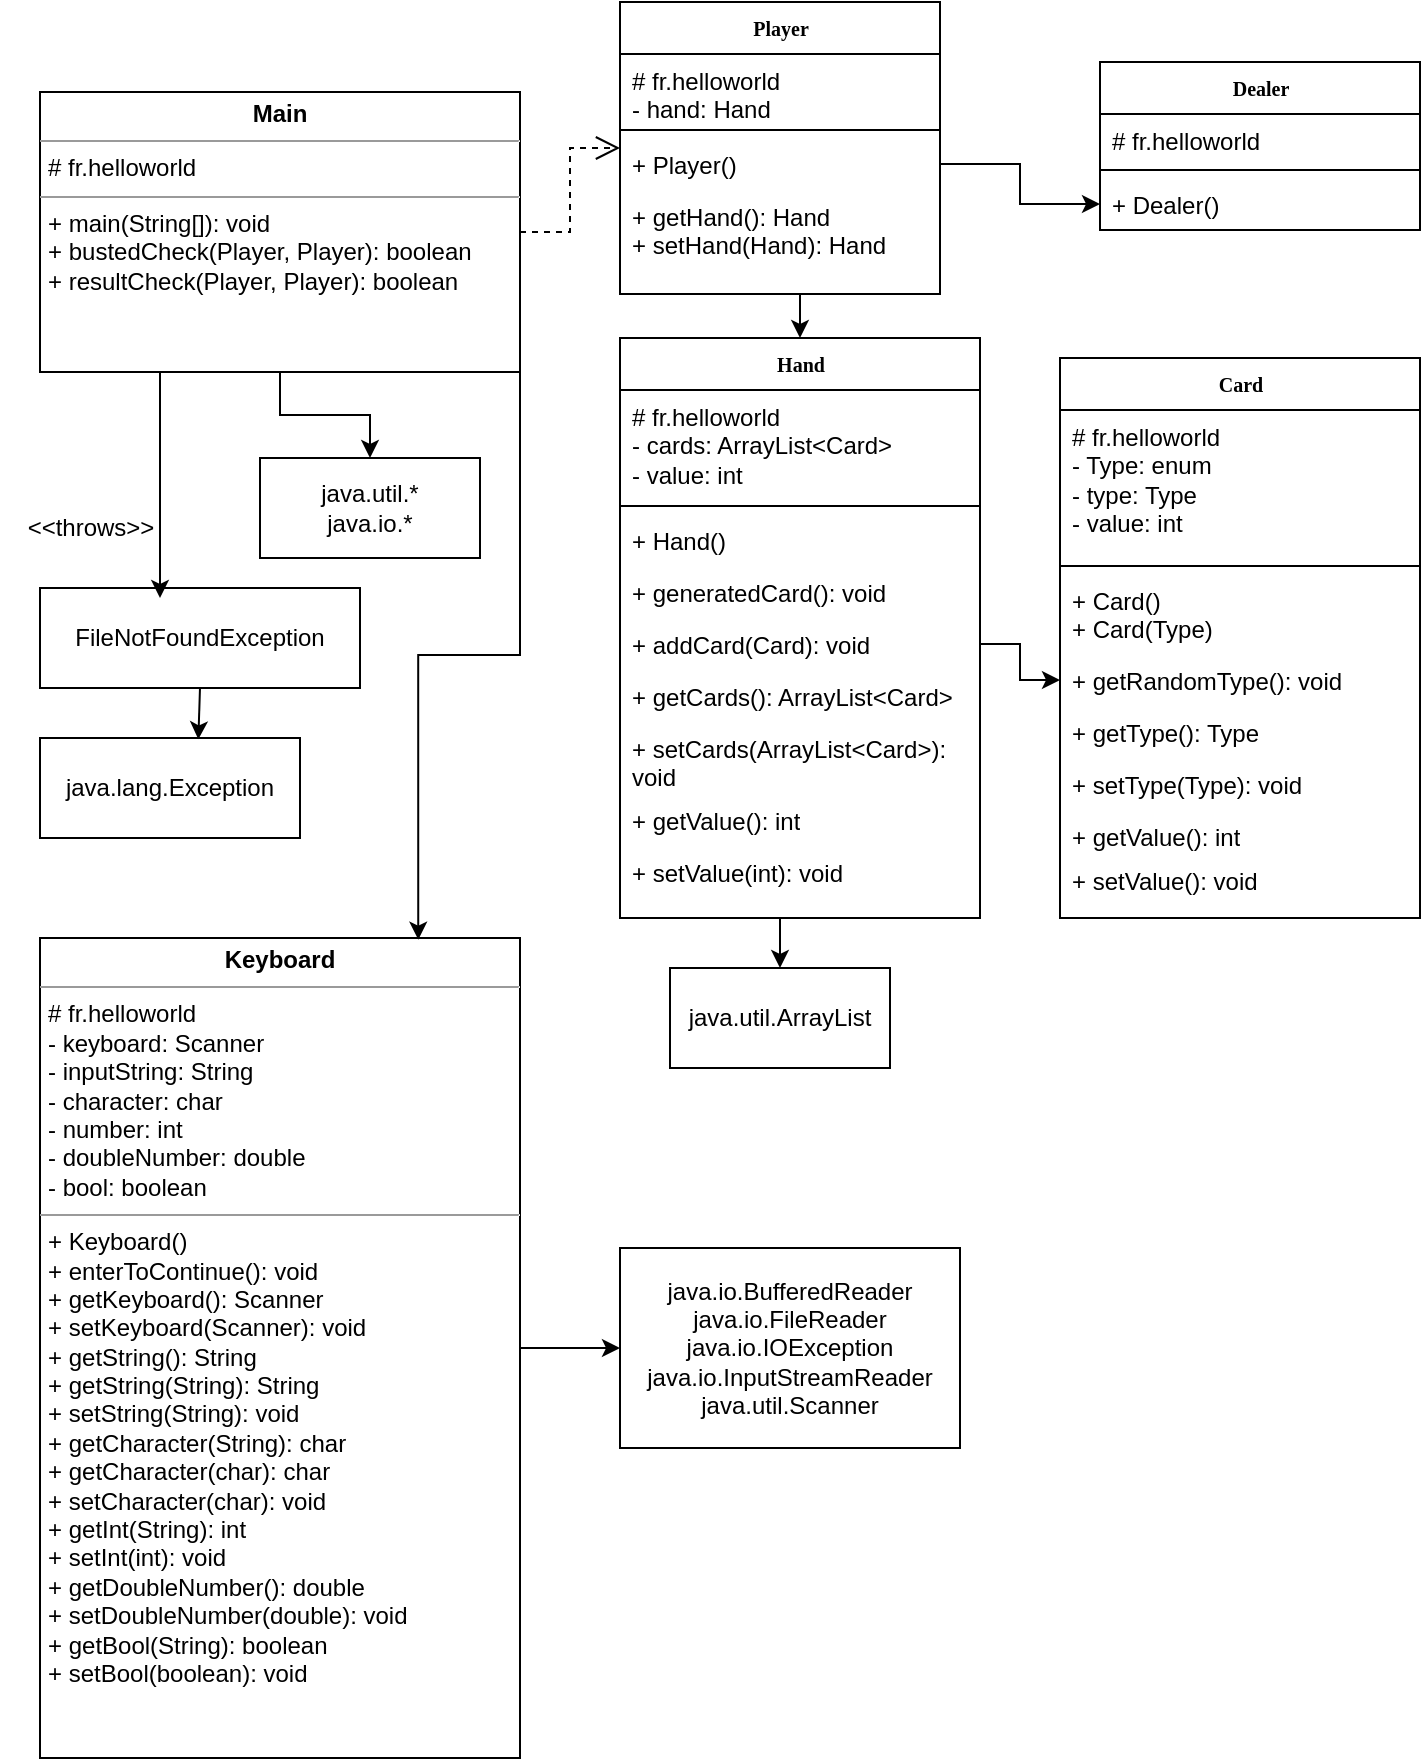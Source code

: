 <mxfile version="22.0.4" type="device">
  <diagram name="Page-1" id="c4acf3e9-155e-7222-9cf6-157b1a14988f">
    <mxGraphModel dx="620" dy="946" grid="1" gridSize="10" guides="1" tooltips="1" connect="1" arrows="1" fold="1" page="1" pageScale="1" pageWidth="850" pageHeight="1100" background="none" math="0" shadow="0">
      <root>
        <mxCell id="0" />
        <mxCell id="1" parent="0" />
        <mxCell id="wNpKbKv7Wcfl77VTRZFp-8" style="edgeStyle=orthogonalEdgeStyle;rounded=0;orthogonalLoop=1;jettySize=auto;html=1;exitX=0.5;exitY=1;exitDx=0;exitDy=0;entryX=0.5;entryY=0;entryDx=0;entryDy=0;" edge="1" parent="1" source="17acba5748e5396b-20" target="17acba5748e5396b-30">
          <mxGeometry relative="1" as="geometry" />
        </mxCell>
        <mxCell id="17acba5748e5396b-20" value="&lt;b&gt;Player&lt;/b&gt;" style="swimlane;html=1;fontStyle=0;childLayout=stackLayout;horizontal=1;startSize=26;fillColor=none;horizontalStack=0;resizeParent=1;resizeLast=0;collapsible=1;marginBottom=0;swimlaneFillColor=#ffffff;rounded=0;shadow=0;comic=0;labelBackgroundColor=none;strokeWidth=1;fontFamily=Verdana;fontSize=10;align=center;" parent="1" vertex="1">
          <mxGeometry x="350" y="42" width="160" height="146" as="geometry" />
        </mxCell>
        <mxCell id="17acba5748e5396b-21" value="# fr.helloworld&lt;br&gt;- hand: Hand&amp;nbsp;" style="text;html=1;strokeColor=none;fillColor=none;align=left;verticalAlign=top;spacingLeft=4;spacingRight=4;whiteSpace=wrap;overflow=hidden;rotatable=0;points=[[0,0.5],[1,0.5]];portConstraint=eastwest;" parent="17acba5748e5396b-20" vertex="1">
          <mxGeometry y="26" width="160" height="34" as="geometry" />
        </mxCell>
        <mxCell id="wNpKbKv7Wcfl77VTRZFp-44" value="" style="line;strokeWidth=1;fillColor=none;align=left;verticalAlign=middle;spacingTop=-1;spacingLeft=3;spacingRight=3;rotatable=0;labelPosition=right;points=[];portConstraint=eastwest;strokeColor=inherit;" vertex="1" parent="17acba5748e5396b-20">
          <mxGeometry y="60" width="160" height="8" as="geometry" />
        </mxCell>
        <mxCell id="17acba5748e5396b-24" value="+ Player()" style="text;html=1;strokeColor=none;fillColor=none;align=left;verticalAlign=top;spacingLeft=4;spacingRight=4;whiteSpace=wrap;overflow=hidden;rotatable=0;points=[[0,0.5],[1,0.5]];portConstraint=eastwest;" parent="17acba5748e5396b-20" vertex="1">
          <mxGeometry y="68" width="160" height="26" as="geometry" />
        </mxCell>
        <mxCell id="17acba5748e5396b-26" value="+ getHand(): Hand&lt;br&gt;+ setHand(Hand): Hand" style="text;html=1;strokeColor=none;fillColor=none;align=left;verticalAlign=top;spacingLeft=4;spacingRight=4;whiteSpace=wrap;overflow=hidden;rotatable=0;points=[[0,0.5],[1,0.5]];portConstraint=eastwest;" parent="17acba5748e5396b-20" vertex="1">
          <mxGeometry y="94" width="160" height="52" as="geometry" />
        </mxCell>
        <mxCell id="wNpKbKv7Wcfl77VTRZFp-12" style="edgeStyle=orthogonalEdgeStyle;rounded=0;orthogonalLoop=1;jettySize=auto;html=1;exitX=0.5;exitY=1;exitDx=0;exitDy=0;entryX=0.5;entryY=0;entryDx=0;entryDy=0;" edge="1" parent="1" source="17acba5748e5396b-30" target="wNpKbKv7Wcfl77VTRZFp-11">
          <mxGeometry relative="1" as="geometry" />
        </mxCell>
        <mxCell id="17acba5748e5396b-30" value="&lt;b&gt;Hand&lt;/b&gt;" style="swimlane;html=1;fontStyle=0;childLayout=stackLayout;horizontal=1;startSize=26;fillColor=none;horizontalStack=0;resizeParent=1;resizeLast=0;collapsible=1;marginBottom=0;swimlaneFillColor=#ffffff;rounded=0;shadow=0;comic=0;labelBackgroundColor=none;strokeWidth=1;fontFamily=Verdana;fontSize=10;align=center;" parent="1" vertex="1">
          <mxGeometry x="350" y="210" width="180" height="290" as="geometry" />
        </mxCell>
        <mxCell id="17acba5748e5396b-31" value="# fr.helloworld&lt;br&gt;- cards: ArrayList&amp;lt;Card&amp;gt;&lt;br&gt;- value: int" style="text;html=1;strokeColor=none;fillColor=none;align=left;verticalAlign=top;spacingLeft=4;spacingRight=4;whiteSpace=wrap;overflow=hidden;rotatable=0;points=[[0,0.5],[1,0.5]];portConstraint=eastwest;" parent="17acba5748e5396b-30" vertex="1">
          <mxGeometry y="26" width="180" height="54" as="geometry" />
        </mxCell>
        <mxCell id="wNpKbKv7Wcfl77VTRZFp-45" value="" style="line;strokeWidth=1;fillColor=none;align=left;verticalAlign=middle;spacingTop=-1;spacingLeft=3;spacingRight=3;rotatable=0;labelPosition=right;points=[];portConstraint=eastwest;strokeColor=inherit;" vertex="1" parent="17acba5748e5396b-30">
          <mxGeometry y="80" width="180" height="8" as="geometry" />
        </mxCell>
        <mxCell id="17acba5748e5396b-32" value="+ Hand()" style="text;html=1;strokeColor=none;fillColor=none;align=left;verticalAlign=top;spacingLeft=4;spacingRight=4;whiteSpace=wrap;overflow=hidden;rotatable=0;points=[[0,0.5],[1,0.5]];portConstraint=eastwest;" parent="17acba5748e5396b-30" vertex="1">
          <mxGeometry y="88" width="180" height="26" as="geometry" />
        </mxCell>
        <mxCell id="17acba5748e5396b-33" value="+ generatedCard(): void" style="text;html=1;strokeColor=none;fillColor=none;align=left;verticalAlign=top;spacingLeft=4;spacingRight=4;whiteSpace=wrap;overflow=hidden;rotatable=0;points=[[0,0.5],[1,0.5]];portConstraint=eastwest;" parent="17acba5748e5396b-30" vertex="1">
          <mxGeometry y="114" width="180" height="26" as="geometry" />
        </mxCell>
        <mxCell id="wNpKbKv7Wcfl77VTRZFp-3" value="+ addCard(Card): void" style="text;strokeColor=none;fillColor=none;align=left;verticalAlign=top;spacingLeft=4;spacingRight=4;overflow=hidden;rotatable=0;points=[[0,0.5],[1,0.5]];portConstraint=eastwest;whiteSpace=wrap;html=1;" vertex="1" parent="17acba5748e5396b-30">
          <mxGeometry y="140" width="180" height="26" as="geometry" />
        </mxCell>
        <mxCell id="wNpKbKv7Wcfl77VTRZFp-7" value="+ getCards(): ArrayList&amp;lt;Card&amp;gt;" style="text;strokeColor=none;fillColor=none;align=left;verticalAlign=top;spacingLeft=4;spacingRight=4;overflow=hidden;rotatable=0;points=[[0,0.5],[1,0.5]];portConstraint=eastwest;whiteSpace=wrap;html=1;" vertex="1" parent="17acba5748e5396b-30">
          <mxGeometry y="166" width="180" height="26" as="geometry" />
        </mxCell>
        <mxCell id="wNpKbKv7Wcfl77VTRZFp-6" value="+ setCards(ArrayList&amp;lt;Card&amp;gt;): void" style="text;strokeColor=none;fillColor=none;align=left;verticalAlign=top;spacingLeft=4;spacingRight=4;overflow=hidden;rotatable=0;points=[[0,0.5],[1,0.5]];portConstraint=eastwest;whiteSpace=wrap;html=1;" vertex="1" parent="17acba5748e5396b-30">
          <mxGeometry y="192" width="180" height="36" as="geometry" />
        </mxCell>
        <mxCell id="wNpKbKv7Wcfl77VTRZFp-5" value="+ getValue(): int" style="text;strokeColor=none;fillColor=none;align=left;verticalAlign=top;spacingLeft=4;spacingRight=4;overflow=hidden;rotatable=0;points=[[0,0.5],[1,0.5]];portConstraint=eastwest;whiteSpace=wrap;html=1;" vertex="1" parent="17acba5748e5396b-30">
          <mxGeometry y="228" width="180" height="26" as="geometry" />
        </mxCell>
        <mxCell id="wNpKbKv7Wcfl77VTRZFp-4" value="+ setValue(int): void" style="text;strokeColor=none;fillColor=none;align=left;verticalAlign=top;spacingLeft=4;spacingRight=4;overflow=hidden;rotatable=0;points=[[0,0.5],[1,0.5]];portConstraint=eastwest;whiteSpace=wrap;html=1;" vertex="1" parent="17acba5748e5396b-30">
          <mxGeometry y="254" width="180" height="26" as="geometry" />
        </mxCell>
        <mxCell id="5d2195bd80daf111-21" style="edgeStyle=orthogonalEdgeStyle;rounded=0;html=1;labelBackgroundColor=none;startFill=0;endArrow=open;endFill=0;endSize=10;fontFamily=Verdana;fontSize=10;dashed=1;" parent="1" source="5d2195bd80daf111-18" target="17acba5748e5396b-20" edge="1">
          <mxGeometry relative="1" as="geometry" />
        </mxCell>
        <mxCell id="wNpKbKv7Wcfl77VTRZFp-10" style="edgeStyle=orthogonalEdgeStyle;rounded=0;orthogonalLoop=1;jettySize=auto;html=1;exitX=0.5;exitY=1;exitDx=0;exitDy=0;entryX=0.5;entryY=0;entryDx=0;entryDy=0;" edge="1" parent="1" source="5d2195bd80daf111-18" target="wNpKbKv7Wcfl77VTRZFp-9">
          <mxGeometry relative="1" as="geometry" />
        </mxCell>
        <mxCell id="5d2195bd80daf111-18" value="&lt;p style=&quot;margin:0px;margin-top:4px;text-align:center;&quot;&gt;&lt;b&gt;Main&lt;/b&gt;&lt;/p&gt;&lt;hr size=&quot;1&quot;&gt;&lt;p style=&quot;margin:0px;margin-left:4px;&quot;&gt;# fr.helloworld&lt;/p&gt;&lt;hr size=&quot;1&quot;&gt;&lt;p style=&quot;margin:0px;margin-left:4px;&quot;&gt;+ main(String[]): void&lt;br&gt;+ bustedCheck(Player, Player): boolean&lt;/p&gt;&lt;p style=&quot;margin:0px;margin-left:4px;&quot;&gt;+ resultCheck(Player, Player): boolean&lt;br&gt;&lt;/p&gt;" style="verticalAlign=top;align=left;overflow=fill;fontSize=12;fontFamily=Helvetica;html=1;rounded=0;shadow=0;comic=0;labelBackgroundColor=none;strokeWidth=1" parent="1" vertex="1">
          <mxGeometry x="60" y="87" width="240" height="140" as="geometry" />
        </mxCell>
        <mxCell id="wNpKbKv7Wcfl77VTRZFp-9" value="java.util.*&lt;br&gt;java.io.*" style="html=1;whiteSpace=wrap;" vertex="1" parent="1">
          <mxGeometry x="170" y="270" width="110" height="50" as="geometry" />
        </mxCell>
        <mxCell id="wNpKbKv7Wcfl77VTRZFp-11" value="java.util.ArrayList" style="html=1;whiteSpace=wrap;" vertex="1" parent="1">
          <mxGeometry x="375" y="525" width="110" height="50" as="geometry" />
        </mxCell>
        <mxCell id="wNpKbKv7Wcfl77VTRZFp-13" value="&lt;b&gt;Card&lt;/b&gt;" style="swimlane;html=1;fontStyle=0;childLayout=stackLayout;horizontal=1;startSize=26;fillColor=none;horizontalStack=0;resizeParent=1;resizeLast=0;collapsible=1;marginBottom=0;swimlaneFillColor=#ffffff;rounded=0;shadow=0;comic=0;labelBackgroundColor=none;strokeWidth=1;fontFamily=Verdana;fontSize=10;align=center;" vertex="1" parent="1">
          <mxGeometry x="570" y="220" width="180" height="280" as="geometry" />
        </mxCell>
        <mxCell id="wNpKbKv7Wcfl77VTRZFp-14" value="# fr.helloworld&lt;br&gt;- Type: enum&lt;br&gt;- type: Type&lt;br&gt;- value: int" style="text;html=1;strokeColor=none;fillColor=none;align=left;verticalAlign=top;spacingLeft=4;spacingRight=4;whiteSpace=wrap;overflow=hidden;rotatable=0;points=[[0,0.5],[1,0.5]];portConstraint=eastwest;" vertex="1" parent="wNpKbKv7Wcfl77VTRZFp-13">
          <mxGeometry y="26" width="180" height="74" as="geometry" />
        </mxCell>
        <mxCell id="wNpKbKv7Wcfl77VTRZFp-46" value="" style="line;strokeWidth=1;fillColor=none;align=left;verticalAlign=middle;spacingTop=-1;spacingLeft=3;spacingRight=3;rotatable=0;labelPosition=right;points=[];portConstraint=eastwest;strokeColor=inherit;" vertex="1" parent="wNpKbKv7Wcfl77VTRZFp-13">
          <mxGeometry y="100" width="180" height="8" as="geometry" />
        </mxCell>
        <mxCell id="wNpKbKv7Wcfl77VTRZFp-15" value="+ Card()&lt;br&gt;+ Card(Type)" style="text;html=1;strokeColor=none;fillColor=none;align=left;verticalAlign=top;spacingLeft=4;spacingRight=4;whiteSpace=wrap;overflow=hidden;rotatable=0;points=[[0,0.5],[1,0.5]];portConstraint=eastwest;" vertex="1" parent="wNpKbKv7Wcfl77VTRZFp-13">
          <mxGeometry y="108" width="180" height="40" as="geometry" />
        </mxCell>
        <mxCell id="wNpKbKv7Wcfl77VTRZFp-16" value="+ getRandomType(): void" style="text;html=1;strokeColor=none;fillColor=none;align=left;verticalAlign=top;spacingLeft=4;spacingRight=4;whiteSpace=wrap;overflow=hidden;rotatable=0;points=[[0,0.5],[1,0.5]];portConstraint=eastwest;" vertex="1" parent="wNpKbKv7Wcfl77VTRZFp-13">
          <mxGeometry y="148" width="180" height="26" as="geometry" />
        </mxCell>
        <mxCell id="wNpKbKv7Wcfl77VTRZFp-17" value="+ getType(): Type" style="text;strokeColor=none;fillColor=none;align=left;verticalAlign=top;spacingLeft=4;spacingRight=4;overflow=hidden;rotatable=0;points=[[0,0.5],[1,0.5]];portConstraint=eastwest;whiteSpace=wrap;html=1;" vertex="1" parent="wNpKbKv7Wcfl77VTRZFp-13">
          <mxGeometry y="174" width="180" height="26" as="geometry" />
        </mxCell>
        <mxCell id="wNpKbKv7Wcfl77VTRZFp-18" value="+ setType(Type): void" style="text;strokeColor=none;fillColor=none;align=left;verticalAlign=top;spacingLeft=4;spacingRight=4;overflow=hidden;rotatable=0;points=[[0,0.5],[1,0.5]];portConstraint=eastwest;whiteSpace=wrap;html=1;" vertex="1" parent="wNpKbKv7Wcfl77VTRZFp-13">
          <mxGeometry y="200" width="180" height="26" as="geometry" />
        </mxCell>
        <mxCell id="wNpKbKv7Wcfl77VTRZFp-19" value="+ getValue(): int" style="text;strokeColor=none;fillColor=none;align=left;verticalAlign=top;spacingLeft=4;spacingRight=4;overflow=hidden;rotatable=0;points=[[0,0.5],[1,0.5]];portConstraint=eastwest;whiteSpace=wrap;html=1;" vertex="1" parent="wNpKbKv7Wcfl77VTRZFp-13">
          <mxGeometry y="226" width="180" height="22" as="geometry" />
        </mxCell>
        <mxCell id="wNpKbKv7Wcfl77VTRZFp-21" value="+ setValue(): void" style="text;strokeColor=none;fillColor=none;align=left;verticalAlign=top;spacingLeft=4;spacingRight=4;overflow=hidden;rotatable=0;points=[[0,0.5],[1,0.5]];portConstraint=eastwest;whiteSpace=wrap;html=1;" vertex="1" parent="wNpKbKv7Wcfl77VTRZFp-13">
          <mxGeometry y="248" width="180" height="26" as="geometry" />
        </mxCell>
        <mxCell id="wNpKbKv7Wcfl77VTRZFp-22" value="&lt;b&gt;Dealer&lt;/b&gt;" style="swimlane;html=1;fontStyle=0;childLayout=stackLayout;horizontal=1;startSize=26;fillColor=none;horizontalStack=0;resizeParent=1;resizeLast=0;collapsible=1;marginBottom=0;swimlaneFillColor=#ffffff;rounded=0;shadow=0;comic=0;labelBackgroundColor=none;strokeWidth=1;fontFamily=Verdana;fontSize=10;align=center;" vertex="1" parent="1">
          <mxGeometry x="590" y="72" width="160" height="84" as="geometry" />
        </mxCell>
        <mxCell id="wNpKbKv7Wcfl77VTRZFp-23" value="# fr.helloworld&amp;nbsp;" style="text;html=1;strokeColor=none;fillColor=none;align=left;verticalAlign=top;spacingLeft=4;spacingRight=4;whiteSpace=wrap;overflow=hidden;rotatable=0;points=[[0,0.5],[1,0.5]];portConstraint=eastwest;" vertex="1" parent="wNpKbKv7Wcfl77VTRZFp-22">
          <mxGeometry y="26" width="160" height="24" as="geometry" />
        </mxCell>
        <mxCell id="wNpKbKv7Wcfl77VTRZFp-47" value="" style="line;strokeWidth=1;fillColor=none;align=left;verticalAlign=middle;spacingTop=-1;spacingLeft=3;spacingRight=3;rotatable=0;labelPosition=right;points=[];portConstraint=eastwest;strokeColor=inherit;" vertex="1" parent="wNpKbKv7Wcfl77VTRZFp-22">
          <mxGeometry y="50" width="160" height="8" as="geometry" />
        </mxCell>
        <mxCell id="wNpKbKv7Wcfl77VTRZFp-24" value="+ Dealer()" style="text;html=1;strokeColor=none;fillColor=none;align=left;verticalAlign=top;spacingLeft=4;spacingRight=4;whiteSpace=wrap;overflow=hidden;rotatable=0;points=[[0,0.5],[1,0.5]];portConstraint=eastwest;" vertex="1" parent="wNpKbKv7Wcfl77VTRZFp-22">
          <mxGeometry y="58" width="160" height="26" as="geometry" />
        </mxCell>
        <mxCell id="wNpKbKv7Wcfl77VTRZFp-27" style="edgeStyle=orthogonalEdgeStyle;rounded=0;orthogonalLoop=1;jettySize=auto;html=1;exitX=1;exitY=0.5;exitDx=0;exitDy=0;entryX=0;entryY=0.5;entryDx=0;entryDy=0;" edge="1" parent="1" source="17acba5748e5396b-24" target="wNpKbKv7Wcfl77VTRZFp-24">
          <mxGeometry relative="1" as="geometry" />
        </mxCell>
        <mxCell id="wNpKbKv7Wcfl77VTRZFp-30" style="edgeStyle=orthogonalEdgeStyle;rounded=0;orthogonalLoop=1;jettySize=auto;html=1;exitX=1;exitY=0.5;exitDx=0;exitDy=0;entryX=0;entryY=0.5;entryDx=0;entryDy=0;" edge="1" parent="1" source="wNpKbKv7Wcfl77VTRZFp-3" target="wNpKbKv7Wcfl77VTRZFp-16">
          <mxGeometry relative="1" as="geometry" />
        </mxCell>
        <mxCell id="wNpKbKv7Wcfl77VTRZFp-31" value="FileNotFoundException" style="html=1;whiteSpace=wrap;" vertex="1" parent="1">
          <mxGeometry x="60" y="335" width="160" height="50" as="geometry" />
        </mxCell>
        <mxCell id="wNpKbKv7Wcfl77VTRZFp-35" style="edgeStyle=orthogonalEdgeStyle;rounded=0;orthogonalLoop=1;jettySize=auto;html=1;exitX=0.25;exitY=1;exitDx=0;exitDy=0;entryX=0.375;entryY=0.1;entryDx=0;entryDy=0;entryPerimeter=0;" edge="1" parent="1" source="5d2195bd80daf111-18" target="wNpKbKv7Wcfl77VTRZFp-31">
          <mxGeometry relative="1" as="geometry" />
        </mxCell>
        <mxCell id="wNpKbKv7Wcfl77VTRZFp-36" value="&amp;lt;&amp;lt;throws&amp;gt;&amp;gt;" style="text;html=1;align=center;verticalAlign=middle;resizable=0;points=[];autosize=1;strokeColor=none;fillColor=none;" vertex="1" parent="1">
          <mxGeometry x="40" y="290" width="90" height="30" as="geometry" />
        </mxCell>
        <mxCell id="wNpKbKv7Wcfl77VTRZFp-37" value="java.lang.Exception" style="html=1;whiteSpace=wrap;" vertex="1" parent="1">
          <mxGeometry x="60" y="410" width="130" height="50" as="geometry" />
        </mxCell>
        <mxCell id="wNpKbKv7Wcfl77VTRZFp-39" style="edgeStyle=orthogonalEdgeStyle;rounded=0;orthogonalLoop=1;jettySize=auto;html=1;exitX=0.5;exitY=1;exitDx=0;exitDy=0;entryX=0.609;entryY=0.013;entryDx=0;entryDy=0;entryPerimeter=0;" edge="1" parent="1" source="wNpKbKv7Wcfl77VTRZFp-31" target="wNpKbKv7Wcfl77VTRZFp-37">
          <mxGeometry relative="1" as="geometry" />
        </mxCell>
        <mxCell id="wNpKbKv7Wcfl77VTRZFp-42" style="edgeStyle=orthogonalEdgeStyle;rounded=0;orthogonalLoop=1;jettySize=auto;html=1;exitX=1;exitY=0.5;exitDx=0;exitDy=0;entryX=0;entryY=0.5;entryDx=0;entryDy=0;" edge="1" parent="1" source="wNpKbKv7Wcfl77VTRZFp-40" target="wNpKbKv7Wcfl77VTRZFp-41">
          <mxGeometry relative="1" as="geometry" />
        </mxCell>
        <mxCell id="wNpKbKv7Wcfl77VTRZFp-40" value="&lt;p style=&quot;margin:0px;margin-top:4px;text-align:center;&quot;&gt;&lt;b&gt;Keyboard&lt;/b&gt;&lt;/p&gt;&lt;hr size=&quot;1&quot;&gt;&lt;p style=&quot;margin:0px;margin-left:4px;&quot;&gt;# fr.helloworld&lt;/p&gt;&lt;p style=&quot;margin:0px;margin-left:4px;&quot;&gt;- keyboard: Scanner&lt;/p&gt;&lt;p style=&quot;margin:0px;margin-left:4px;&quot;&gt;- inputString: String&lt;/p&gt;&lt;p style=&quot;margin:0px;margin-left:4px;&quot;&gt;- character: char&lt;/p&gt;&lt;p style=&quot;margin:0px;margin-left:4px;&quot;&gt;- number: int&lt;/p&gt;&lt;p style=&quot;margin:0px;margin-left:4px;&quot;&gt;- doubleNumber: double&lt;/p&gt;&lt;p style=&quot;margin:0px;margin-left:4px;&quot;&gt;- bool: boolean&lt;/p&gt;&lt;hr size=&quot;1&quot;&gt;&lt;p style=&quot;margin:0px;margin-left:4px;&quot;&gt;+ Keyboard()&lt;br&gt;+ enterToContinue(): void&lt;/p&gt;&lt;p style=&quot;margin:0px;margin-left:4px;&quot;&gt;+ getKeyboard(): Scanner&lt;br&gt;&lt;/p&gt;&lt;p style=&quot;margin:0px;margin-left:4px;&quot;&gt;+ setKeyboard(Scanner): void&lt;/p&gt;&lt;p style=&quot;margin:0px;margin-left:4px;&quot;&gt;+ getString(): String&lt;/p&gt;&lt;p style=&quot;margin:0px;margin-left:4px;&quot;&gt;+ getString(String): String&lt;/p&gt;&lt;p style=&quot;margin:0px;margin-left:4px;&quot;&gt;+ setString(String): void&lt;/p&gt;&lt;p style=&quot;margin:0px;margin-left:4px;&quot;&gt;+ getCharacter(String): char&lt;/p&gt;&lt;p style=&quot;margin:0px;margin-left:4px;&quot;&gt;+ getCharacter(char): char&lt;/p&gt;&lt;p style=&quot;margin:0px;margin-left:4px;&quot;&gt;+ setCharacter(char): void&lt;/p&gt;&lt;p style=&quot;margin:0px;margin-left:4px;&quot;&gt;+ getInt(String): int&lt;/p&gt;&lt;p style=&quot;margin:0px;margin-left:4px;&quot;&gt;+ setInt(int): void&lt;/p&gt;&lt;p style=&quot;margin:0px;margin-left:4px;&quot;&gt;+ getDoubleNumber(): double&lt;/p&gt;&lt;p style=&quot;margin:0px;margin-left:4px;&quot;&gt;+ setDoubleNumber(double): void&lt;/p&gt;&lt;p style=&quot;margin:0px;margin-left:4px;&quot;&gt;+ getBool(String): boolean&lt;/p&gt;&lt;p style=&quot;margin:0px;margin-left:4px;&quot;&gt;+ setBool(boolean): void&lt;/p&gt;" style="verticalAlign=top;align=left;overflow=fill;fontSize=12;fontFamily=Helvetica;html=1;rounded=0;shadow=0;comic=0;labelBackgroundColor=none;strokeWidth=1" vertex="1" parent="1">
          <mxGeometry x="60" y="510" width="240" height="410" as="geometry" />
        </mxCell>
        <mxCell id="wNpKbKv7Wcfl77VTRZFp-41" value="java.io.BufferedReader&lt;br&gt;java.io.FileReader&lt;br&gt;java.io.IOException&lt;br&gt;java.io.InputStreamReader&lt;br&gt;java.util.Scanner" style="html=1;whiteSpace=wrap;" vertex="1" parent="1">
          <mxGeometry x="350" y="665" width="170" height="100" as="geometry" />
        </mxCell>
        <mxCell id="wNpKbKv7Wcfl77VTRZFp-48" style="edgeStyle=orthogonalEdgeStyle;rounded=0;orthogonalLoop=1;jettySize=auto;html=1;exitX=1;exitY=1;exitDx=0;exitDy=0;entryX=0.788;entryY=0.002;entryDx=0;entryDy=0;entryPerimeter=0;" edge="1" parent="1" source="5d2195bd80daf111-18" target="wNpKbKv7Wcfl77VTRZFp-40">
          <mxGeometry relative="1" as="geometry" />
        </mxCell>
      </root>
    </mxGraphModel>
  </diagram>
</mxfile>
